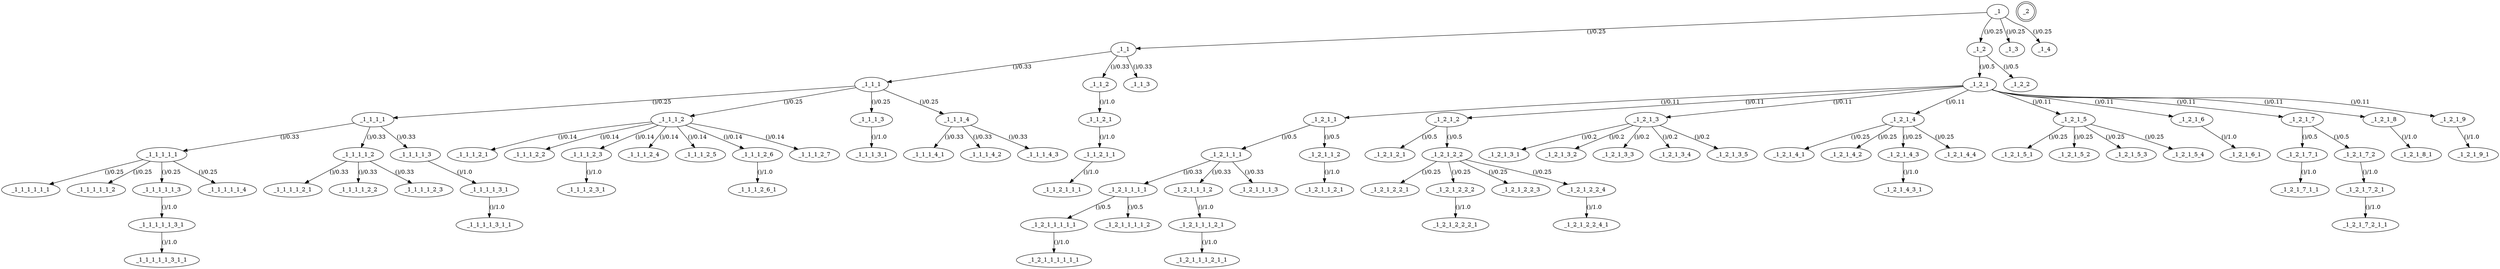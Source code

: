 digraph default_model {
//States
_1
_1_1
_1_1_1
_1_1_1_1
_1_1_1_1_1
_1_1_1_1_1_1
_1_1_1_1_1_2
_1_1_1_1_1_3
_1_1_1_1_1_3_1
_1_1_1_1_1_3_1_1
_1_1_1_1_1_4
_1_2
_1_2_1
_1_2_1_1
_1_2_1_1_1
_1_2_1_1_1_1
_1_2_1_1_1_1_1
_1_2_1_1_1_1_1_1
_1_2_1_1_1_1_2
_1_1_1_1_2
_1_1_1_1_2_1
_1_2_1_1_1_2
_1_2_1_1_1_2_1
_1_2_1_1_1_2_1_1
_1_1_1_1_3
_1_1_1_1_3_1
_1_1_1_1_3_1_1
_1_1_1_2
_1_1_1_2_1
_1_1_1_2_2
_1_2_1_2
_1_2_1_1_2
_1_2_1_1_2_1
_1_2_1_3
_1_2_1_4
_1_2_1_5
_1_2_1_6
_1_1_2
_1_1_2_1
_1_1_2_1_1
_1_1_2_1_1_1
_1_1_1_2_3
_1_1_1_2_3_1
_1_2_1_2_1
_1_2_1_2_2
_1_2_1_2_2_1
_1_1_1_3
_1_1_1_3_1
_1_2_1_2_2_2
_1_2_1_2_2_2_1
_1_2_1_2_2_3
_1_1_1_1_2_2
_1_2_1_4_1
_1_2_1_7
_1_2_1_7_1
_1_2_1_8
_1_2_1_8_1
_1_2_1_9
_1_2_1_9_1
_1_2_1_7_2
_1_2_1_4_2
_1_2_1_3_1
_1_2_1_3_2
_1_2_1_3_3
_1_2_1_7_2_1
_1_2_1_7_2_1_1
_1_1_1_1_2_3
_1_1_1_2_4
_1_1_1_2_5
_1_1_1_2_6_1
_1_1_1_2_6
_1_2_1_7_1_1
_1_2_1_2_2_4
_1_2_1_2_2_4_1
_1_2_1_4_3
_1_2_1_4_3_1
_1_2_1_5_1
_1_2_1_1_1_3
_1_2_1_5_2
_1_2_1_5_3
_1_2_1_6_1
_1_1_1_4
_1_1_1_4_1
_1_1_1_4_2
_1_1_1_4_3
_1_1_1_2_7
_1_1_3
_1_3
_1_4
_1_2_1_3_4
_1_2_1_3_5
_1_2_1_4_4
_1_2_2
_1_2_1_5_4
_2[shape = "doublecircle"]
//Transitions
_1 -> _1_1[ label = "()/0.25", probability = "0.25", set_guard = "(u'', u'')", check_guard = "(u'', u'')", edge_id = "2e678790-9e4f-11e5-a1e9-c94aa1a82f8a"]
_1_1 -> _1_1_1[ label = "()/0.33", probability = "0.333333333333", set_guard = "(u'', u'')", check_guard = "(u'', u'')", edge_id = "81d6a141-9e4f-11e5-aab6-c94aa1a82f8a"]
_1_1_1 -> _1_1_1_1[ label = "()/0.25", probability = "0.25", set_guard = "(u'', u'')", check_guard = "(u'', u'')", edge_id = "b4f876f1-9e51-11e5-adca-c94aa1a82f8a"]
_1_1_1_1 -> _1_1_1_1_1[ label = "()/0.33", probability = "0.333333333333", set_guard = "(u'', u'')", check_guard = "(u'', u'')", edge_id = "d8a15850-9e6b-11e5-9e4c-c94aa1a82f8a"]
_1_1_1_1_1 -> _1_1_1_1_1_1[ label = "()/0.25", probability = "0.25", set_guard = "(u'', u'')", check_guard = "(u'', u'')", edge_id = "57ef7452-9e6e-11e5-9eb1-c94aa1a82f8a"]
_1_1_1_1_1 -> _1_1_1_1_1_2[ label = "()/0.25", probability = "0.25", set_guard = "(u'', u'')", check_guard = "(u'', u'')", edge_id = "900ef2cf-9f35-11e5-896a-c94aa1a82f8a"]
_1_1_1_1_1 -> _1_1_1_1_1_3[ label = "()/0.25", probability = "0.25", set_guard = "(u'', u'')", check_guard = "(u'', u'')", edge_id = "209b6262-9f37-11e5-86d1-c94aa1a82f8a"]
_1_1_1_1_1_3 -> _1_1_1_1_1_3_1[ label = "()/1.0", probability = "1.0", set_guard = "(u'', u'')", check_guard = "(u'', u'')", edge_id = "42bfdb50-9fcd-11e5-b846-9de6f5b0dae0"]
_1_1_1_1_1_3_1 -> _1_1_1_1_1_3_1_1[ label = "()/1.0", probability = "1.0", set_guard = "(u'', u'')", check_guard = "(u'', u'')", edge_id = "fe481c50-9fd4-11e5-833f-9de6f5b0dae0"]
_1_1_1_1_1 -> _1_1_1_1_1_4[ label = "()/0.25", probability = "0.25", set_guard = "(u'', u'')", check_guard = "(u'', u'')", edge_id = "75fa5301-9fd8-11e5-9775-9de6f5b0dae0"]
_1 -> _1_2[ label = "()/0.25", probability = "0.25", set_guard = "(u'', u'')", check_guard = "(u'', u'')", edge_id = "b7ea712f-9fda-11e5-913e-9de6f5b0dae0"]
_1_2 -> _1_2_1[ label = "()/0.5", probability = "0.5", set_guard = "(u'', u'')", check_guard = "(u'', u'')", edge_id = "ef1f7010-9fda-11e5-8400-9de6f5b0dae0"]
_1_2_1 -> _1_2_1_1[ label = "()/0.11", probability = "0.111111111111", set_guard = "(u'', u'')", check_guard = "(u'', u'')", edge_id = "48e6e3a2-a22c-11e5-94e0-9de6f5b0dae0"]
_1_2_1_1 -> _1_2_1_1_1[ label = "()/0.5", probability = "0.5", set_guard = "(u'', u'')", check_guard = "(u'', u'')", edge_id = "2e806570-a22e-11e5-b882-9de6f5b0dae0"]
_1_2_1_1_1 -> _1_2_1_1_1_1[ label = "()/0.33", probability = "0.333333333333", set_guard = "(u'', u'')", check_guard = "(u'', u'')", edge_id = "93d09071-a22f-11e5-8318-9de6f5b0dae0"]
_1_2_1_1_1_1 -> _1_2_1_1_1_1_1[ label = "()/0.5", probability = "0.5", set_guard = "(u'', u'')", check_guard = "(u'', u'')", edge_id = "f084b622-a22f-11e5-8fa4-9de6f5b0dae0"]
_1_2_1_1_1_1_1 -> _1_2_1_1_1_1_1_1[ label = "()/1.0", probability = "1.0", set_guard = "(u'', u'')", check_guard = "(u'', u'')", edge_id = "81c4dac1-a230-11e5-88f7-9de6f5b0dae0"]
_1_2_1_1_1_1 -> _1_2_1_1_1_1_2[ label = "()/0.5", probability = "0.5", set_guard = "(u'', u'')", check_guard = "(u'', u'')", edge_id = "24dfa810-a232-11e5-b016-9de6f5b0dae0"]
_1_1_1_1 -> _1_1_1_1_2[ label = "()/0.33", probability = "0.333333333333", set_guard = "(u'', u'')", check_guard = "(u'', u'')", edge_id = "a9ab5d41-a233-11e5-b9ec-9de6f5b0dae0"]
_1_1_1_1_2 -> _1_1_1_1_2_1[ label = "()/0.33", probability = "0.333333333333", set_guard = "(u'', u'')", check_guard = "(u'', u'')", edge_id = "27da5f90-a234-11e5-a19d-9de6f5b0dae0"]
_1_2_1_1_1 -> _1_2_1_1_1_2[ label = "()/0.33", probability = "0.333333333333", set_guard = "(u'', u'')", check_guard = "(u'', u'')", edge_id = "13ad5081-a235-11e5-a36e-9de6f5b0dae0"]
_1_2_1_1_1_2 -> _1_2_1_1_1_2_1[ label = "()/1.0", probability = "1.0", set_guard = "(u'', u'')", check_guard = "(u'', u'')", edge_id = "ac093881-a235-11e5-b660-9de6f5b0dae0"]
_1_2_1_1_1_2_1 -> _1_2_1_1_1_2_1_1[ label = "()/1.0", probability = "1.0", set_guard = "(u'', u'')", check_guard = "(u'', u'')", edge_id = "35e8c890-a236-11e5-b809-9de6f5b0dae0"]
_1_1_1_1 -> _1_1_1_1_3[ label = "()/0.33", probability = "0.333333333333", set_guard = "(u'', u'')", check_guard = "(u'', u'')", edge_id = "f550d89f-a4aa-11e5-beb0-f4097533ec73"]
_1_1_1_1_3 -> _1_1_1_1_3_1[ label = "()/1.0", probability = "1.0", set_guard = "(u'', u'')", check_guard = "(u'', u'')", edge_id = "8f542f10-a4ab-11e5-bac3-f4097533ec73"]
_1_1_1_1_3_1 -> _1_1_1_1_3_1_1[ label = "()/1.0", probability = "1.0", set_guard = "(u'', u'')", check_guard = "(u'', u'')", edge_id = "fde14531-a4ab-11e5-85f0-f4097533ec73"]
_1_1_1 -> _1_1_1_2[ label = "()/0.25", probability = "0.25", set_guard = "(u'', u'')", check_guard = "(u'', u'')", edge_id = "5ac631a2-c597-11e5-9c43-a94980e8de8d"]
_1_1_1_2 -> _1_1_1_2_1[ label = "()/0.14", probability = "0.142857142857", set_guard = "(u'', u'')", check_guard = "(u'', u'')", edge_id = "7dca13ae-c5a1-11e5-a6cc-a94980e8de8d"]
_1_1_1_2 -> _1_1_1_2_2[ label = "()/0.14", probability = "0.142857142857", set_guard = "(u'', u'')", check_guard = "(u'', u'')", edge_id = "0a07589c-cfde-11e5-8acc-06967e125e75"]
_1_2_1 -> _1_2_1_2[ label = "()/0.11", probability = "0.111111111111", set_guard = "(u'', u'')", check_guard = "(u'', u'')", edge_id = "8fd85a22-df90-11e5-b89d-06967e125e75"]
_1_2_1_1 -> _1_2_1_1_2[ label = "()/0.5", probability = "0.5", set_guard = "(u'', u'')", check_guard = "(u'', u'')", edge_id = "a2a9b958-df94-11e5-9abd-06967e125e75"]
_1_2_1_1_2 -> _1_2_1_1_2_1[ label = "()/1.0", probability = "1.0", set_guard = "(u'', u'')", check_guard = "(u'', u'')", edge_id = "f81429b4-df94-11e5-9abd-06967e125e75"]
_1_2_1 -> _1_2_1_3[ label = "()/0.11", probability = "0.111111111111", set_guard = "(u'', u'')", check_guard = "(u'', u'')", edge_id = "5f9861b1-f640-11e5-beb5-ac3908247c49"]
_1_2_1 -> _1_2_1_4[ label = "()/0.11", probability = "0.111111111111", set_guard = "(u'', u'')", check_guard = "(u'', u'')", edge_id = "b65f31df-f640-11e5-b7ed-ac3908247c49"]
_1_2_1 -> _1_2_1_5[ label = "()/0.11", probability = "0.111111111111", set_guard = "(u'', u'')", check_guard = "(u'', u'')", edge_id = "d3797380-f640-11e5-9991-ac3908247c49"]
_1_2_1 -> _1_2_1_6[ label = "()/0.11", probability = "0.111111111111", set_guard = "(u'', u'')", check_guard = "(u'', u'')", edge_id = "0117009e-f641-11e5-9410-ac3908247c49"]
_1_1 -> _1_1_2[ label = "()/0.33", probability = "0.333333333333", set_guard = "(u'', u'')", check_guard = "(u'', u'')", edge_id = "e7adb1b1-f643-11e5-981d-ac3908247c49"]
_1_1_2 -> _1_1_2_1[ label = "()/1.0", probability = "1.0", set_guard = "(u'', u'')", check_guard = "(u'', u'')", edge_id = "10132f90-f644-11e5-9fda-ac3908247c49"]
_1_1_2_1 -> _1_1_2_1_1[ label = "()/1.0", probability = "1.0", set_guard = "(u'', u'')", check_guard = "(u'', u'')", edge_id = "8b5f8ee1-f645-11e5-a6ec-ac3908247c49"]
_1_1_2_1_1 -> _1_1_2_1_1_1[ label = "()/1.0", probability = "1.0", set_guard = "(u'', u'')", check_guard = "(u'', u'')", edge_id = "b8489910-f645-11e5-8fb2-ac3908247c49"]
_1_1_1_2 -> _1_1_1_2_3[ label = "()/0.14", probability = "0.142857142857", set_guard = "(u'', u'')", check_guard = "(u'', u'')", edge_id = "af4a028f-f65e-11e5-9f07-ac3908247c49"]
_1_1_1_2_3 -> _1_1_1_2_3_1[ label = "()/1.0", probability = "1.0", set_guard = "(u'', u'')", check_guard = "(u'', u'')", edge_id = "dc1ac9d0-f65e-11e5-9566-ac3908247c49"]
_1_2_1_2 -> _1_2_1_2_1[ label = "()/0.5", probability = "0.5", set_guard = "(u'', u'')", check_guard = "(u'', u'')", edge_id = "c347c771-f661-11e5-be2f-ac3908247c49"]
_1_2_1_2 -> _1_2_1_2_2[ label = "()/0.5", probability = "0.5", set_guard = "(u'', u'')", check_guard = "(u'', u'')", edge_id = "209c4e01-f671-11e5-9c02-ac3908247c49"]
_1_2_1_2_2 -> _1_2_1_2_2_1[ label = "()/0.25", probability = "0.25", set_guard = "(u'', u'')", check_guard = "(u'', u'')", edge_id = "0ffb9970-ffc7-11e5-a3e4-e054f09a367a"]
_1_1_1 -> _1_1_1_3[ label = "()/0.25", probability = "0.25", set_guard = "(u'', u'')", check_guard = "(u'', u'')", edge_id = "01e835f0-020b-11e6-9721-e054f09a367a"]
_1_1_1_3 -> _1_1_1_3_1[ label = "()/1.0", probability = "1.0", set_guard = "(u'', u'')", check_guard = "(u'', u'')", edge_id = "903eeedf-020e-11e6-bec0-e054f09a367a"]
_1_2_1_2_2 -> _1_2_1_2_2_2[ label = "()/0.25", probability = "0.25", set_guard = "(u'', u'')", check_guard = "(u'', u'')", edge_id = "0119fc01-0b78-11e6-8515-bf3234c7007a"]
_1_2_1_2_2_2 -> _1_2_1_2_2_2_1[ label = "()/1.0", probability = "1.0", set_guard = "(u'', u'')", check_guard = "(u'', u'')", edge_id = "97a569c1-0b78-11e6-ad87-bf3234c7007a"]
_1_2_1_2_2 -> _1_2_1_2_2_3[ label = "()/0.25", probability = "0.25", set_guard = "(u'', u'')", check_guard = "(u'', u'')", edge_id = "ff70022e-0c4b-11e6-bd02-bf3234c7007a"]
_1_1_1_1_2 -> _1_1_1_1_2_2[ label = "()/0.33", probability = "0.333333333333", set_guard = "(u'', u'')", check_guard = "(u'', u'')", edge_id = "07faf570-169e-11e6-9c64-f7b8fcc8552b"]
_1_2_1_4 -> _1_2_1_4_1[ label = "()/0.25", probability = "0.25", set_guard = "(u'', u'')", check_guard = "(u'', u'')", edge_id = "d7425041-57c5-11e6-bc07-00aa004d0001"]
_1_2_1 -> _1_2_1_7[ label = "()/0.11", probability = "0.111111111111", set_guard = "(u'', u'')", check_guard = "(u'', u'')", edge_id = "e75055a1-57ce-11e6-85a7-00aa004d0001"]
_1_2_1_7 -> _1_2_1_7_1[ label = "()/0.5", probability = "0.5", set_guard = "(u'', u'')", check_guard = "(u'', u'')", edge_id = "78efa9df-57d2-11e6-b52d-00aa004d0001"]
_1_2_1 -> _1_2_1_8[ label = "()/0.11", probability = "0.111111111111", set_guard = "(u'', u'')", check_guard = "(u'', u'')", edge_id = "abe079f0-57d3-11e6-8ebe-00aa004d0001"]
_1_2_1_8 -> _1_2_1_8_1[ label = "()/1.0", probability = "1.0", set_guard = "(u'', u'')", check_guard = "(u'', u'')", edge_id = "d5157cd0-57d3-11e6-95a2-00aa004d0001"]
_1_2_1 -> _1_2_1_9[ label = "()/0.11", probability = "0.111111111111", set_guard = "(u'', u'')", check_guard = "(u'', u'')", edge_id = "fe418951-5873-11e6-9476-00aa004d0001"]
_1_2_1_9 -> _1_2_1_9_1[ label = "()/1.0", probability = "1.0", set_guard = "(u'', u'')", check_guard = "(u'', u'')", edge_id = "d9b81b0f-589d-11e6-a9ba-00aa004d0001"]
_1_2_1_4 -> _1_2_1_4_2[ label = "()/0.25", probability = "0.25", set_guard = "(u'', u'')", check_guard = "(u'', u'')", edge_id = "718da29f-5a2b-11e6-9686-00aa004d0001"]
_1_2_1_3 -> _1_2_1_3_1[ label = "()/0.2", probability = "0.2", set_guard = "(u'', u'')", check_guard = "(u'', u'')", edge_id = "f31d8dc1-5a2c-11e6-82ac-00aa004d0001"]
_1_2_1_3 -> _1_2_1_3_2[ label = "()/0.2", probability = "0.2", set_guard = "(u'', u'')", check_guard = "(u'', u'')", edge_id = "5127a681-5a2d-11e6-8fa9-00aa004d0001"]
_1_2_1_3 -> _1_2_1_3_3[ label = "()/0.2", probability = "0.2", set_guard = "(u'', u'')", check_guard = "(u'', u'')", edge_id = "3fd51e81-5f9b-11e6-9a89-e8b1fc3e4f3f"]
_1_2_1_7_2_1 -> _1_2_1_7_2_1_1[ label = "()/1.0", probability = "1.0", set_guard = "(u'', u'')", check_guard = "(u'', u'')", edge_id = "6c792aa1-6ea8-11e6-8010-e8b1fc3e4f3f"]
_1_1_1_1_2 -> _1_1_1_1_2_3[ label = "()/0.33", probability = "0.333333333333", set_guard = "(u'', u'')", check_guard = "(u'', u'')", edge_id = "bdbe91a2-766b-11e6-8706-e8b1fc3e4f3f"]
_1_1_1_2 -> _1_1_1_2_4[ label = "()/0.14", probability = "0.142857142857", set_guard = "(u'', u'')", check_guard = "(u'', u'')", edge_id = "d894c81f-853c-11e6-a904-e8b1fc3e4f3f"]
_1_1_1_2 -> _1_1_1_2_5[ label = "()/0.14", probability = "0.142857142857", set_guard = "(u'', u'')", check_guard = "(u'', u'')", edge_id = "3a241001-853d-11e6-be32-e8b1fc3e4f3f"]
_1_1_1_2 -> _1_1_1_2_6[ label = "()/0.14", probability = "0.142857142857", set_guard = "(u'', u'')", check_guard = "(u'', u'')", edge_id = "8f65018f-8700-11e6-882d-e8b1fc3e4f3f"]
_1_2_1_7_1 -> _1_2_1_7_1_1[ label = "()/1.0", probability = "1.0", set_guard = "(u'', u'')", check_guard = "(u'', u'')", edge_id = "4628ea00-8c69-11e6-ac13-e8b1fc3e4f3f"]
_1_1_1_2_6 -> _1_1_1_2_6_1[ label = "()/1.0", probability = "1.0", set_guard = "(u'', u'')", check_guard = "(u'', u'')", edge_id = "05837370-8c97-11e6-8775-e8b1fc3e4f3f"]
_1_2_1_7 -> _1_2_1_7_2[ label = "()/0.5", probability = "0.5", set_guard = "(u'', u'')", check_guard = "(u'', u'')", edge_id = "76414c40-8c97-11e6-95e5-e8b1fc3e4f3f"]
_1_2_1_7_2 -> _1_2_1_7_2_1[ label = "()/1.0", probability = "1.0", set_guard = "(u'', u'')", check_guard = "(u'', u'')", edge_id = "7f798700-8c97-11e6-a68d-e8b1fc3e4f3f"]
_1_2_1_2_2 -> _1_2_1_2_2_4[ label = "()/0.25", probability = "0.25", set_guard = "(u'', u'')", check_guard = "(u'', u'')", edge_id = "b13c7fdf-8ed1-11e6-85ba-e8b1fc3e4f3f"]
_1_2_1_2_2_4 -> _1_2_1_2_2_4_1[ label = "()/1.0", probability = "1.0", set_guard = "(u'', u'')", check_guard = "(u'', u'')", edge_id = "221d22f1-8ed2-11e6-b2a6-e8b1fc3e4f3f"]
_1_2_1_4 -> _1_2_1_4_3[ label = "()/0.25", probability = "0.25", set_guard = "(u'', u'')", check_guard = "(u'', u'')", edge_id = "f48006c1-8f9c-11e6-9944-e8b1fc3e4f3f"]
_1_2_1_4_3 -> _1_2_1_4_3_1[ label = "()/1.0", probability = "1.0", set_guard = "(u'', u'')", check_guard = "(u'', u'')", edge_id = "42c3e270-8f9d-11e6-be7a-e8b1fc3e4f3f"]
_1_2_1_5 -> _1_2_1_5_1[ label = "()/0.25", probability = "0.25", set_guard = "(u'', u'')", check_guard = "(u'', u'')", edge_id = "b3931726-ec5b-11e6-803d-08002785a9bd"]
_1_2_1_1_1 -> _1_2_1_1_1_3[ label = "()/0.33", probability = "0.333333333333", set_guard = "(u'', u'')", check_guard = "(u'', u'')", edge_id = "ae4dc641-ec5f-11e6-803d-08002785a9bd"]
_1_2_1_5 -> _1_2_1_5_2[ label = "()/0.25", probability = "0.25", set_guard = "(u'', u'')", check_guard = "(u'', u'')", edge_id = "81f201f7-edf4-11e6-abbe-08002785a9bd"]
_1_2_1_5 -> _1_2_1_5_3[ label = "()/0.25", probability = "0.25", set_guard = "(u'', u'')", check_guard = "(u'', u'')", edge_id = "03f002f3-edf5-11e6-abbe-08002785a9bd"]
_1_2_1_6 -> _1_2_1_6_1[ label = "()/1.0", probability = "1.0", set_guard = "(u'', u'')", check_guard = "(u'', u'')", edge_id = "b71cb5b1-f4fc-11e6-81ac-08002785a9bd"]
_1_1_1 -> _1_1_1_4[ label = "()/0.25", probability = "0.25", set_guard = "(u'', u'')", check_guard = "(u'', u'')", edge_id = "cbafe05c-04ff-11e7-ba46-08002785a9bd"]
_1_1_1_4 -> _1_1_1_4_1[ label = "()/0.33", probability = "0.333333333333", set_guard = "(u'', u'')", check_guard = "(u'', u'')", edge_id = "52218fb5-0500-11e7-ba46-08002785a9bd"]
_1_1_1_4 -> _1_1_1_4_2[ label = "()/0.33", probability = "0.333333333333", set_guard = "(u'', u'')", check_guard = "(u'', u'')", edge_id = "06c157cf-0eed-11e7-9d66-08002785a9bd"]
_1_1_1_4 -> _1_1_1_4_3[ label = "()/0.33", probability = "0.333333333333", set_guard = "(u'', u'')", check_guard = "(u'', u'')", edge_id = "67db4c6d-0ef8-11e7-9d66-08002785a9bd"]
_1_1_1_2 -> _1_1_1_2_7[ label = "()/0.14", probability = "0.142857142857", set_guard = "(u'', u'')", check_guard = "(u'', u'')", edge_id = "791928b3-2345-11e7-b3c3-08002785a9bd"]
_1_1 -> _1_1_3[ label = "()/0.33", probability = "0.333333333333", set_guard = "(u'', u'')", check_guard = "(u'', u'')", edge_id = "e0976905-2345-11e7-b3c3-08002785a9bd"]
_1 -> _1_3[ label = "()/0.25", probability = "0.25", set_guard = "(u'', u'')", check_guard = "(u'', u'')", edge_id = "d2c36373-3485-11e7-b3dc-08002785a9bd"]
_1 -> _1_4[ label = "()/0.25", probability = "0.25", set_guard = "(u'', u'')", check_guard = "(u'', u'')", edge_id = "e6fa43dd-3e63-11e7-ad81-08002785a9bd"]
_1_2_1_3 -> _1_2_1_3_4[ label = "()/0.2", probability = "0.2", set_guard = "(u'', u'')", check_guard = "(u'', u'')", edge_id = "463a41af-3e81-11e7-9bec-08002785a9bd"]
_1_2_1_3 -> _1_2_1_3_5[ label = "()/0.2", probability = "0.2", set_guard = "(u'', u'')", check_guard = "(u'', u'')", edge_id = "70148633-3e82-11e7-9bec-08002785a9bd"]
_1_2_1_4 -> _1_2_1_4_4[ label = "()/0.25", probability = "0.25", set_guard = "(u'', u'')", check_guard = "(u'', u'')", edge_id = "082df1a9-3e86-11e7-9bec-08002785a9bd"]
_1_2 -> _1_2_2[ label = "()/0.5", probability = "0.5", set_guard = "(u'', u'')", check_guard = "(u'', u'')", edge_id = "417d6889-a364-11e7-a7bd-080027a1c69f"]
_1_2_1_5 -> _1_2_1_5_4[ label = "()/0.25", probability = "0.25", set_guard = "(u'', u'')", check_guard = "(u'', u'')", edge_id = "622622db-a4f6-11e7-85a0-080027a1c69f"]
}